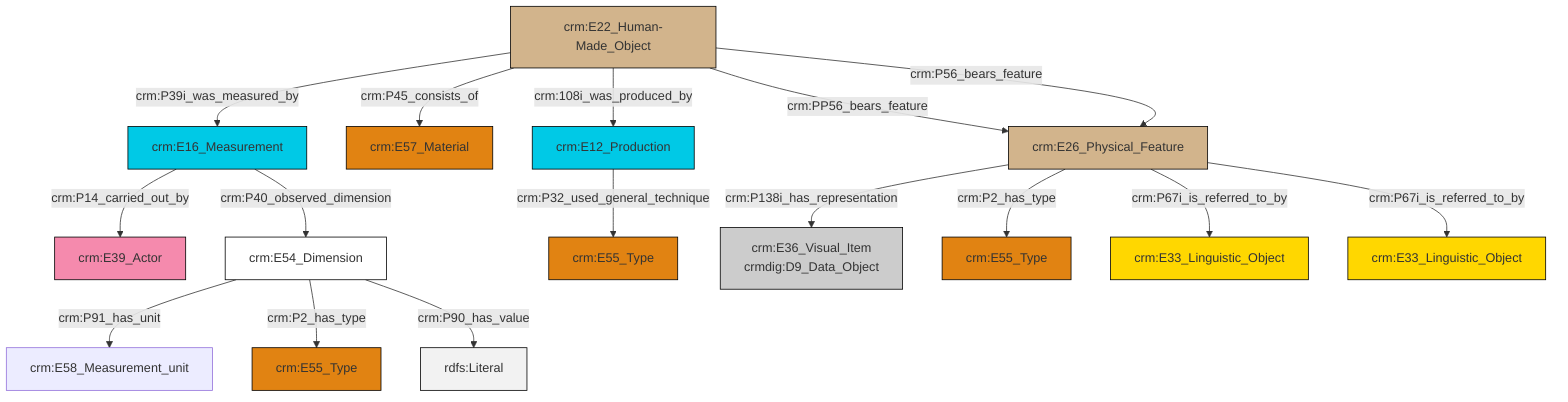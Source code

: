 graph TD
classDef Literal fill:#f2f2f2,stroke:#000000;
classDef CRM_Entity fill:#FFFFFF,stroke:#000000;
classDef Temporal_Entity fill:#00C9E6, stroke:#000000;
classDef Type fill:#E18312, stroke:#000000;
classDef Time-Span fill:#2C9C91, stroke:#000000;
classDef Appellation fill:#FFEB7F, stroke:#000000;
classDef Place fill:#008836, stroke:#000000;
classDef Persistent_Item fill:#B266B2, stroke:#000000;
classDef Conceptual_Object fill:#FFD700, stroke:#000000;
classDef Physical_Thing fill:#D2B48C, stroke:#000000;
classDef Actor fill:#f58aad, stroke:#000000;
classDef PC_Classes fill:#4ce600, stroke:#000000;
classDef Multi fill:#cccccc,stroke:#000000;

0["crm:E26_Physical_Feature"]:::Physical_Thing -->|crm:P138i_has_representation| 1["crm:E36_Visual_Item<br>crmdig:D9_Data_Object"]:::Multi
2["crm:E22_Human-Made_Object"]:::Physical_Thing -->|crm:P39i_was_measured_by| 3["crm:E16_Measurement"]:::Temporal_Entity
0["crm:E26_Physical_Feature"]:::Physical_Thing -->|crm:P2_has_type| 8["crm:E55_Type"]:::Type
0["crm:E26_Physical_Feature"]:::Physical_Thing -->|crm:P67i_is_referred_to_by| 6["crm:E33_Linguistic_Object"]:::Conceptual_Object
9["crm:E54_Dimension"]:::CRM_Entity -->|crm:P91_has_unit| 10["crm:E58_Measurement_unit"]:::Default
2["crm:E22_Human-Made_Object"]:::Physical_Thing -->|crm:P45_consists_of| 11["crm:E57_Material"]:::Type
12["crm:E12_Production"]:::Temporal_Entity -->|crm:P32_used_general_technique| 13["crm:E55_Type"]:::Type
9["crm:E54_Dimension"]:::CRM_Entity -->|crm:P2_has_type| 15["crm:E55_Type"]:::Type
9["crm:E54_Dimension"]:::CRM_Entity -->|crm:P90_has_value| 16[rdfs:Literal]:::Literal
2["crm:E22_Human-Made_Object"]:::Physical_Thing -->|crm:108i_was_produced_by| 12["crm:E12_Production"]:::Temporal_Entity
2["crm:E22_Human-Made_Object"]:::Physical_Thing -->|crm:PP56_bears_feature| 0["crm:E26_Physical_Feature"]:::Physical_Thing
2["crm:E22_Human-Made_Object"]:::Physical_Thing -->|crm:P56_bears_feature| 0["crm:E26_Physical_Feature"]:::Physical_Thing
3["crm:E16_Measurement"]:::Temporal_Entity -->|crm:P14_carried_out_by| 20["crm:E39_Actor"]:::Actor
0["crm:E26_Physical_Feature"]:::Physical_Thing -->|crm:P67i_is_referred_to_by| 24["crm:E33_Linguistic_Object"]:::Conceptual_Object
3["crm:E16_Measurement"]:::Temporal_Entity -->|crm:P40_observed_dimension| 9["crm:E54_Dimension"]:::CRM_Entity